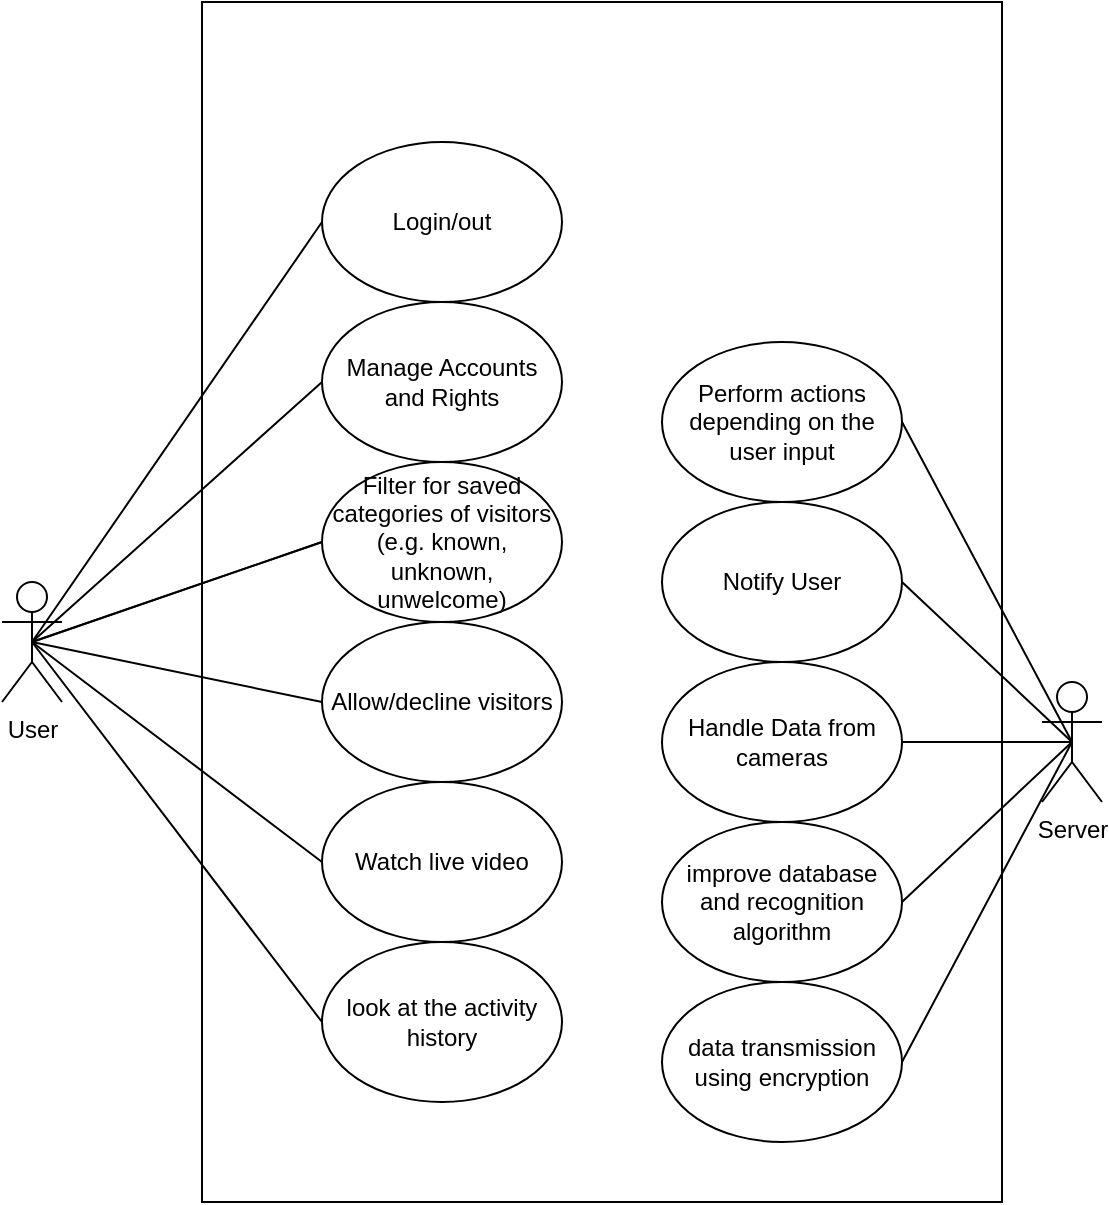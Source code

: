 <mxfile version="13.8.1" type="github" pages="2">
  <diagram id="bYf_z_Dx9YxHH0gDHYE4" name="Use_Case_Diagram">
    <mxGraphModel dx="1081" dy="2054" grid="1" gridSize="10" guides="1" tooltips="1" connect="1" arrows="1" fold="1" page="1" pageScale="1" pageWidth="827" pageHeight="1169" math="0" shadow="0">
      <root>
        <mxCell id="0" />
        <mxCell id="1" parent="0" />
        <mxCell id="bB5sSIjRtoqtylgc28R9-1" value="" style="rounded=0;whiteSpace=wrap;html=1;" vertex="1" parent="1">
          <mxGeometry x="270" y="-50" width="400" height="600" as="geometry" />
        </mxCell>
        <mxCell id="KXQqL6VoU0fM70NLtaIS-1" value="Server" style="shape=umlActor;verticalLabelPosition=bottom;verticalAlign=top;html=1;outlineConnect=0;" parent="1" vertex="1">
          <mxGeometry x="690" y="290" width="30" height="60" as="geometry" />
        </mxCell>
        <mxCell id="KXQqL6VoU0fM70NLtaIS-12" value="Notify User" style="ellipse;whiteSpace=wrap;html=1;" parent="1" vertex="1">
          <mxGeometry x="500" y="200" width="120" height="80" as="geometry" />
        </mxCell>
        <mxCell id="KXQqL6VoU0fM70NLtaIS-13" value="Handle Data from cameras" style="ellipse;whiteSpace=wrap;html=1;" parent="1" vertex="1">
          <mxGeometry x="500" y="280" width="120" height="80" as="geometry" />
        </mxCell>
        <mxCell id="KXQqL6VoU0fM70NLtaIS-16" value="" style="endArrow=none;html=1;exitX=1;exitY=0.5;exitDx=0;exitDy=0;entryX=0.5;entryY=0.5;entryDx=0;entryDy=0;entryPerimeter=0;" parent="1" source="KXQqL6VoU0fM70NLtaIS-23" target="KXQqL6VoU0fM70NLtaIS-1" edge="1">
          <mxGeometry width="50" height="50" relative="1" as="geometry">
            <mxPoint x="620" y="390" as="sourcePoint" />
            <mxPoint x="775" y="600" as="targetPoint" />
          </mxGeometry>
        </mxCell>
        <mxCell id="KXQqL6VoU0fM70NLtaIS-21" value="" style="endArrow=none;html=1;exitX=0.5;exitY=0.5;exitDx=0;exitDy=0;exitPerimeter=0;entryX=1;entryY=0.5;entryDx=0;entryDy=0;" parent="1" source="KXQqL6VoU0fM70NLtaIS-1" target="KXQqL6VoU0fM70NLtaIS-13" edge="1">
          <mxGeometry width="50" height="50" relative="1" as="geometry">
            <mxPoint x="195" y="380" as="sourcePoint" />
            <mxPoint x="360.0" y="180" as="targetPoint" />
          </mxGeometry>
        </mxCell>
        <mxCell id="KXQqL6VoU0fM70NLtaIS-22" value="" style="endArrow=none;html=1;exitX=0.5;exitY=0.5;exitDx=0;exitDy=0;exitPerimeter=0;entryX=1;entryY=0.5;entryDx=0;entryDy=0;" parent="1" source="KXQqL6VoU0fM70NLtaIS-1" target="KXQqL6VoU0fM70NLtaIS-12" edge="1">
          <mxGeometry width="50" height="50" relative="1" as="geometry">
            <mxPoint x="205" y="390" as="sourcePoint" />
            <mxPoint x="370.0" y="190" as="targetPoint" />
          </mxGeometry>
        </mxCell>
        <mxCell id="KXQqL6VoU0fM70NLtaIS-23" value="improve database and recognition algorithm" style="ellipse;whiteSpace=wrap;html=1;" parent="1" vertex="1">
          <mxGeometry x="500" y="360" width="120" height="80" as="geometry" />
        </mxCell>
        <mxCell id="KXQqL6VoU0fM70NLtaIS-24" value="data transmission using encryption" style="ellipse;whiteSpace=wrap;html=1;" parent="1" vertex="1">
          <mxGeometry x="500" y="440" width="120" height="80" as="geometry" />
        </mxCell>
        <mxCell id="KXQqL6VoU0fM70NLtaIS-25" value="" style="endArrow=none;html=1;exitX=1;exitY=0.5;exitDx=0;exitDy=0;entryX=0.5;entryY=0.5;entryDx=0;entryDy=0;entryPerimeter=0;" parent="1" source="KXQqL6VoU0fM70NLtaIS-24" target="KXQqL6VoU0fM70NLtaIS-1" edge="1">
          <mxGeometry width="50" height="50" relative="1" as="geometry">
            <mxPoint x="630.0" y="370" as="sourcePoint" />
            <mxPoint x="715.0" y="330" as="targetPoint" />
          </mxGeometry>
        </mxCell>
        <mxCell id="KXQqL6VoU0fM70NLtaIS-28" value="Perform actions depending on the user input" style="ellipse;whiteSpace=wrap;html=1;" parent="1" vertex="1">
          <mxGeometry x="500" y="120" width="120" height="80" as="geometry" />
        </mxCell>
        <mxCell id="KXQqL6VoU0fM70NLtaIS-29" value="" style="endArrow=none;html=1;entryX=1;entryY=0.5;entryDx=0;entryDy=0;exitX=0.5;exitY=0.5;exitDx=0;exitDy=0;exitPerimeter=0;" parent="1" source="KXQqL6VoU0fM70NLtaIS-1" target="KXQqL6VoU0fM70NLtaIS-28" edge="1">
          <mxGeometry width="50" height="50" relative="1" as="geometry">
            <mxPoint x="700" y="320" as="sourcePoint" />
            <mxPoint x="630" y="210" as="targetPoint" />
          </mxGeometry>
        </mxCell>
        <mxCell id="bB5sSIjRtoqtylgc28R9-3" value="Login/out" style="ellipse;whiteSpace=wrap;html=1;" vertex="1" parent="1">
          <mxGeometry x="330" y="20" width="120" height="80" as="geometry" />
        </mxCell>
        <mxCell id="bB5sSIjRtoqtylgc28R9-5" value="Watch live video" style="ellipse;whiteSpace=wrap;html=1;" vertex="1" parent="1">
          <mxGeometry x="330" y="340" width="120" height="80" as="geometry" />
        </mxCell>
        <mxCell id="bB5sSIjRtoqtylgc28R9-6" value="look at the activity history" style="ellipse;whiteSpace=wrap;html=1;" vertex="1" parent="1">
          <mxGeometry x="330" y="420" width="120" height="80" as="geometry" />
        </mxCell>
        <mxCell id="bB5sSIjRtoqtylgc28R9-7" value="Allow/decline visitors" style="ellipse;whiteSpace=wrap;html=1;" vertex="1" parent="1">
          <mxGeometry x="330" y="260" width="120" height="80" as="geometry" />
        </mxCell>
        <mxCell id="bB5sSIjRtoqtylgc28R9-11" value="" style="endArrow=none;html=1;exitX=0.5;exitY=0.5;exitDx=0;exitDy=0;exitPerimeter=0;entryX=0;entryY=0.5;entryDx=0;entryDy=0;" edge="1" parent="1" source="bB5sSIjRtoqtylgc28R9-8" target="bB5sSIjRtoqtylgc28R9-3">
          <mxGeometry width="50" height="50" relative="1" as="geometry">
            <mxPoint x="440" y="380" as="sourcePoint" />
            <mxPoint x="490" y="330" as="targetPoint" />
          </mxGeometry>
        </mxCell>
        <mxCell id="bB5sSIjRtoqtylgc28R9-13" value="" style="endArrow=none;html=1;entryX=0;entryY=0.5;entryDx=0;entryDy=0;exitX=0.5;exitY=0.5;exitDx=0;exitDy=0;exitPerimeter=0;" edge="1" parent="1" source="bB5sSIjRtoqtylgc28R9-8" target="bB5sSIjRtoqtylgc28R9-4">
          <mxGeometry width="50" height="50" relative="1" as="geometry">
            <mxPoint x="140" y="320" as="sourcePoint" />
            <mxPoint x="320.0" y="140" as="targetPoint" />
          </mxGeometry>
        </mxCell>
        <mxCell id="bB5sSIjRtoqtylgc28R9-14" value="" style="endArrow=none;html=1;exitX=0.5;exitY=0.5;exitDx=0;exitDy=0;exitPerimeter=0;entryX=0;entryY=0.5;entryDx=0;entryDy=0;" edge="1" parent="1" source="bB5sSIjRtoqtylgc28R9-8" target="bB5sSIjRtoqtylgc28R9-7">
          <mxGeometry width="50" height="50" relative="1" as="geometry">
            <mxPoint x="165" y="350" as="sourcePoint" />
            <mxPoint x="330.0" y="150" as="targetPoint" />
          </mxGeometry>
        </mxCell>
        <mxCell id="bB5sSIjRtoqtylgc28R9-15" value="" style="endArrow=none;html=1;exitX=0.5;exitY=0.5;exitDx=0;exitDy=0;exitPerimeter=0;entryX=0;entryY=0.5;entryDx=0;entryDy=0;" edge="1" parent="1" source="bB5sSIjRtoqtylgc28R9-8" target="bB5sSIjRtoqtylgc28R9-5">
          <mxGeometry width="50" height="50" relative="1" as="geometry">
            <mxPoint x="175" y="360" as="sourcePoint" />
            <mxPoint x="340.0" y="160" as="targetPoint" />
          </mxGeometry>
        </mxCell>
        <mxCell id="bB5sSIjRtoqtylgc28R9-16" value="" style="endArrow=none;html=1;exitX=0.5;exitY=0.5;exitDx=0;exitDy=0;exitPerimeter=0;entryX=0;entryY=0.5;entryDx=0;entryDy=0;" edge="1" parent="1" source="bB5sSIjRtoqtylgc28R9-8" target="bB5sSIjRtoqtylgc28R9-6">
          <mxGeometry width="50" height="50" relative="1" as="geometry">
            <mxPoint x="185" y="370" as="sourcePoint" />
            <mxPoint x="350.0" y="170" as="targetPoint" />
          </mxGeometry>
        </mxCell>
        <mxCell id="bB5sSIjRtoqtylgc28R9-23" value="" style="endArrow=none;html=1;entryX=0;entryY=0.5;entryDx=0;entryDy=0;exitX=0.5;exitY=0.5;exitDx=0;exitDy=0;exitPerimeter=0;" edge="1" parent="1" source="bB5sSIjRtoqtylgc28R9-8" target="bB5sSIjRtoqtylgc28R9-22">
          <mxGeometry width="50" height="50" relative="1" as="geometry">
            <mxPoint x="140" y="320" as="sourcePoint" />
            <mxPoint x="310" y="210" as="targetPoint" />
          </mxGeometry>
        </mxCell>
        <mxCell id="bB5sSIjRtoqtylgc28R9-8" value="User" style="shape=umlActor;verticalLabelPosition=bottom;verticalAlign=top;html=1;outlineConnect=0;" vertex="1" parent="1">
          <mxGeometry x="170" y="240" width="30" height="60" as="geometry" />
        </mxCell>
        <mxCell id="bB5sSIjRtoqtylgc28R9-4" value="Manage Accounts and Rights" style="ellipse;whiteSpace=wrap;html=1;" vertex="1" parent="1">
          <mxGeometry x="330" y="100" width="120" height="80" as="geometry" />
        </mxCell>
        <mxCell id="bB5sSIjRtoqtylgc28R9-22" value="Filter for saved categories of visitors (e.g. known, unknown, unwelcome)" style="ellipse;whiteSpace=wrap;html=1;" vertex="1" parent="1">
          <mxGeometry x="330" y="180" width="120" height="80" as="geometry" />
        </mxCell>
        <mxCell id="UfY7HnvDP1MFiJrExTSl-3" value="" style="endArrow=none;html=1;entryX=0;entryY=0.5;entryDx=0;entryDy=0;exitX=0.5;exitY=0.5;exitDx=0;exitDy=0;exitPerimeter=0;" edge="1" parent="1" source="bB5sSIjRtoqtylgc28R9-8" target="bB5sSIjRtoqtylgc28R9-22">
          <mxGeometry width="50" height="50" relative="1" as="geometry">
            <mxPoint x="165" y="320" as="sourcePoint" />
            <mxPoint x="350.0" y="140" as="targetPoint" />
          </mxGeometry>
        </mxCell>
      </root>
    </mxGraphModel>
  </diagram>
  <diagram id="51uBncpZeKGi5nlefZB6" name="Activity_Diagram_Manage_Accounts">
    <mxGraphModel dx="766" dy="627" grid="1" gridSize="10" guides="1" tooltips="1" connect="1" arrows="1" fold="1" page="1" pageScale="1" pageWidth="827" pageHeight="1169" math="0" shadow="0">
      <root>
        <mxCell id="MIjQvJClVpNPJ3KCYoKW-0" />
        <mxCell id="MIjQvJClVpNPJ3KCYoKW-1" parent="MIjQvJClVpNPJ3KCYoKW-0" />
        <mxCell id="uPn5avV3h4MO-AuFN-KD-0" value="Manage Accounts and Rights" style="ellipse;whiteSpace=wrap;html=1;" vertex="1" parent="MIjQvJClVpNPJ3KCYoKW-1">
          <mxGeometry x="220" y="10" width="120" height="80" as="geometry" />
        </mxCell>
        <mxCell id="uPn5avV3h4MO-AuFN-KD-1" value="add account" style="ellipse;whiteSpace=wrap;html=1;" vertex="1" parent="MIjQvJClVpNPJ3KCYoKW-1">
          <mxGeometry x="158" y="250" width="120" height="80" as="geometry" />
        </mxCell>
        <mxCell id="uPn5avV3h4MO-AuFN-KD-2" value="add rights" style="ellipse;whiteSpace=wrap;html=1;" vertex="1" parent="MIjQvJClVpNPJ3KCYoKW-1">
          <mxGeometry x="282" y="250" width="120" height="80" as="geometry" />
        </mxCell>
        <mxCell id="uPn5avV3h4MO-AuFN-KD-3" value="delete account" style="ellipse;whiteSpace=wrap;html=1;" vertex="1" parent="MIjQvJClVpNPJ3KCYoKW-1">
          <mxGeometry x="38" y="250" width="120" height="80" as="geometry" />
        </mxCell>
        <mxCell id="uPn5avV3h4MO-AuFN-KD-4" value="save configuration" style="ellipse;whiteSpace=wrap;html=1;" vertex="1" parent="MIjQvJClVpNPJ3KCYoKW-1">
          <mxGeometry x="220" y="420" width="120" height="80" as="geometry" />
        </mxCell>
        <mxCell id="uPn5avV3h4MO-AuFN-KD-5" value="remove rights" style="ellipse;whiteSpace=wrap;html=1;" vertex="1" parent="MIjQvJClVpNPJ3KCYoKW-1">
          <mxGeometry x="402" y="250" width="120" height="80" as="geometry" />
        </mxCell>
        <mxCell id="uPn5avV3h4MO-AuFN-KD-6" value="show error message" style="ellipse;whiteSpace=wrap;html=1;" vertex="1" parent="MIjQvJClVpNPJ3KCYoKW-1">
          <mxGeometry x="562" y="250" width="120" height="80" as="geometry" />
        </mxCell>
        <mxCell id="uPn5avV3h4MO-AuFN-KD-7" value="User has needed (write) rights?" style="ellipse;whiteSpace=wrap;html=1;" vertex="1" parent="MIjQvJClVpNPJ3KCYoKW-1">
          <mxGeometry x="220" y="110" width="120" height="80" as="geometry" />
        </mxCell>
        <mxCell id="uPn5avV3h4MO-AuFN-KD-42" value="" style="endArrow=classic;html=1;entryX=0.5;entryY=0;entryDx=0;entryDy=0;" edge="1" parent="MIjQvJClVpNPJ3KCYoKW-1" target="uPn5avV3h4MO-AuFN-KD-5">
          <mxGeometry width="50" height="50" relative="1" as="geometry">
            <mxPoint x="280" y="230" as="sourcePoint" />
            <mxPoint x="410" y="310" as="targetPoint" />
          </mxGeometry>
        </mxCell>
        <mxCell id="uPn5avV3h4MO-AuFN-KD-48" value="" style="endArrow=classic;html=1;entryX=0.5;entryY=0;entryDx=0;entryDy=0;" edge="1" parent="MIjQvJClVpNPJ3KCYoKW-1" target="uPn5avV3h4MO-AuFN-KD-2">
          <mxGeometry width="50" height="50" relative="1" as="geometry">
            <mxPoint x="280" y="230" as="sourcePoint" />
            <mxPoint x="410" y="310" as="targetPoint" />
          </mxGeometry>
        </mxCell>
        <mxCell id="uPn5avV3h4MO-AuFN-KD-54" value="" style="endArrow=classic;html=1;entryX=0.5;entryY=0;entryDx=0;entryDy=0;" edge="1" parent="MIjQvJClVpNPJ3KCYoKW-1" target="uPn5avV3h4MO-AuFN-KD-1">
          <mxGeometry width="50" height="50" relative="1" as="geometry">
            <mxPoint x="280" y="230" as="sourcePoint" />
            <mxPoint x="410" y="310" as="targetPoint" />
          </mxGeometry>
        </mxCell>
        <mxCell id="uPn5avV3h4MO-AuFN-KD-56" value="" style="endArrow=classic;html=1;entryX=0.5;entryY=0;entryDx=0;entryDy=0;" edge="1" parent="MIjQvJClVpNPJ3KCYoKW-1" target="uPn5avV3h4MO-AuFN-KD-3">
          <mxGeometry width="50" height="50" relative="1" as="geometry">
            <mxPoint x="280" y="230" as="sourcePoint" />
            <mxPoint x="430" y="330.0" as="targetPoint" />
          </mxGeometry>
        </mxCell>
        <mxCell id="uPn5avV3h4MO-AuFN-KD-57" value="" style="endArrow=classic;html=1;exitX=0.5;exitY=1;exitDx=0;exitDy=0;entryX=0.5;entryY=0;entryDx=0;entryDy=0;" edge="1" parent="MIjQvJClVpNPJ3KCYoKW-1" source="uPn5avV3h4MO-AuFN-KD-3" target="uPn5avV3h4MO-AuFN-KD-4">
          <mxGeometry width="50" height="50" relative="1" as="geometry">
            <mxPoint x="390" y="390.0" as="sourcePoint" />
            <mxPoint x="440" y="340.0" as="targetPoint" />
          </mxGeometry>
        </mxCell>
        <mxCell id="uPn5avV3h4MO-AuFN-KD-58" value="" style="endArrow=classic;html=1;exitX=0.5;exitY=1;exitDx=0;exitDy=0;entryX=0.5;entryY=0;entryDx=0;entryDy=0;" edge="1" parent="MIjQvJClVpNPJ3KCYoKW-1" source="uPn5avV3h4MO-AuFN-KD-1" target="uPn5avV3h4MO-AuFN-KD-4">
          <mxGeometry width="50" height="50" relative="1" as="geometry">
            <mxPoint x="400" y="400.0" as="sourcePoint" />
            <mxPoint x="450" y="350.0" as="targetPoint" />
          </mxGeometry>
        </mxCell>
        <mxCell id="uPn5avV3h4MO-AuFN-KD-59" value="" style="endArrow=classic;html=1;exitX=0.5;exitY=1;exitDx=0;exitDy=0;entryX=0.5;entryY=0;entryDx=0;entryDy=0;" edge="1" parent="MIjQvJClVpNPJ3KCYoKW-1" source="uPn5avV3h4MO-AuFN-KD-2" target="uPn5avV3h4MO-AuFN-KD-4">
          <mxGeometry width="50" height="50" relative="1" as="geometry">
            <mxPoint x="410" y="410.0" as="sourcePoint" />
            <mxPoint x="460" y="360.0" as="targetPoint" />
          </mxGeometry>
        </mxCell>
        <mxCell id="uPn5avV3h4MO-AuFN-KD-60" value="" style="endArrow=classic;html=1;exitX=0.5;exitY=1;exitDx=0;exitDy=0;entryX=0.5;entryY=0;entryDx=0;entryDy=0;" edge="1" parent="MIjQvJClVpNPJ3KCYoKW-1" source="uPn5avV3h4MO-AuFN-KD-5" target="uPn5avV3h4MO-AuFN-KD-4">
          <mxGeometry width="50" height="50" relative="1" as="geometry">
            <mxPoint x="420" y="420.0" as="sourcePoint" />
            <mxPoint x="470" y="370.0" as="targetPoint" />
          </mxGeometry>
        </mxCell>
        <object label="" id="uPn5avV3h4MO-AuFN-KD-61">
          <mxCell style="endArrow=none;html=1;exitX=0.5;exitY=1;exitDx=0;exitDy=0;" edge="1" parent="MIjQvJClVpNPJ3KCYoKW-1" source="uPn5avV3h4MO-AuFN-KD-7">
            <mxGeometry width="50" height="50" relative="1" as="geometry">
              <mxPoint x="360" y="360" as="sourcePoint" />
              <mxPoint x="280" y="230" as="targetPoint" />
            </mxGeometry>
          </mxCell>
        </object>
        <mxCell id="uPn5avV3h4MO-AuFN-KD-62" value="Yes" style="text;html=1;strokeColor=none;fillColor=none;align=center;verticalAlign=middle;whiteSpace=wrap;rounded=0;" vertex="1" parent="MIjQvJClVpNPJ3KCYoKW-1">
          <mxGeometry x="282" y="200" width="40" height="20" as="geometry" />
        </mxCell>
        <mxCell id="uPn5avV3h4MO-AuFN-KD-65" value="View Accounts" style="ellipse;whiteSpace=wrap;html=1;" vertex="1" parent="MIjQvJClVpNPJ3KCYoKW-1">
          <mxGeometry x="360" y="545" width="120" height="80" as="geometry" />
        </mxCell>
        <mxCell id="uPn5avV3h4MO-AuFN-KD-66" value="No" style="text;html=1;strokeColor=none;fillColor=none;align=center;verticalAlign=middle;whiteSpace=wrap;rounded=0;" vertex="1" parent="MIjQvJClVpNPJ3KCYoKW-1">
          <mxGeometry x="620" y="210" width="40" height="20" as="geometry" />
        </mxCell>
        <object label="" id="uPn5avV3h4MO-AuFN-KD-67">
          <mxCell style="endArrow=none;html=1;exitX=0.5;exitY=1;exitDx=0;exitDy=0;" edge="1" parent="MIjQvJClVpNPJ3KCYoKW-1" source="uPn5avV3h4MO-AuFN-KD-7">
            <mxGeometry width="50" height="50" relative="1" as="geometry">
              <mxPoint x="290" y="200" as="sourcePoint" />
              <mxPoint x="620" y="190" as="targetPoint" />
            </mxGeometry>
          </mxCell>
        </object>
        <object label="" id="uPn5avV3h4MO-AuFN-KD-68">
          <mxCell style="endArrow=none;html=1;entryX=0.5;entryY=0;entryDx=0;entryDy=0;" edge="1" parent="MIjQvJClVpNPJ3KCYoKW-1" target="uPn5avV3h4MO-AuFN-KD-6">
            <mxGeometry width="50" height="50" relative="1" as="geometry">
              <mxPoint x="622" y="190" as="sourcePoint" />
              <mxPoint x="300" y="250.0" as="targetPoint" />
            </mxGeometry>
          </mxCell>
        </object>
        <mxCell id="iclMmv0nS1doL0X6kXzv-0" value="" style="endArrow=classic;html=1;exitX=0.5;exitY=1;exitDx=0;exitDy=0;entryX=0.5;entryY=0;entryDx=0;entryDy=0;" edge="1" parent="MIjQvJClVpNPJ3KCYoKW-1" source="uPn5avV3h4MO-AuFN-KD-4" target="uPn5avV3h4MO-AuFN-KD-65">
          <mxGeometry width="50" height="50" relative="1" as="geometry">
            <mxPoint x="360" y="540" as="sourcePoint" />
            <mxPoint x="410" y="490" as="targetPoint" />
          </mxGeometry>
        </mxCell>
        <mxCell id="iclMmv0nS1doL0X6kXzv-2" value="" style="endArrow=classic;html=1;exitX=0.5;exitY=1;exitDx=0;exitDy=0;entryX=0.5;entryY=0;entryDx=0;entryDy=0;" edge="1" parent="MIjQvJClVpNPJ3KCYoKW-1" source="uPn5avV3h4MO-AuFN-KD-6" target="uPn5avV3h4MO-AuFN-KD-65">
          <mxGeometry width="50" height="50" relative="1" as="geometry">
            <mxPoint x="360" y="540" as="sourcePoint" />
            <mxPoint x="410" y="490" as="targetPoint" />
          </mxGeometry>
        </mxCell>
        <mxCell id="iclMmv0nS1doL0X6kXzv-3" value="" style="endArrow=classic;html=1;exitX=0.5;exitY=1;exitDx=0;exitDy=0;entryX=0.5;entryY=0;entryDx=0;entryDy=0;" edge="1" parent="MIjQvJClVpNPJ3KCYoKW-1" source="uPn5avV3h4MO-AuFN-KD-0" target="uPn5avV3h4MO-AuFN-KD-7">
          <mxGeometry width="50" height="50" relative="1" as="geometry">
            <mxPoint x="360" y="290" as="sourcePoint" />
            <mxPoint x="410" y="240" as="targetPoint" />
          </mxGeometry>
        </mxCell>
        <mxCell id="iclMmv0nS1doL0X6kXzv-4" value="preassumption: user has entered the account dialog" style="text;html=1;strokeColor=none;fillColor=none;align=center;verticalAlign=middle;whiteSpace=wrap;rounded=0;" vertex="1" parent="MIjQvJClVpNPJ3KCYoKW-1">
          <mxGeometry x="30" y="40" width="130" height="20" as="geometry" />
        </mxCell>
      </root>
    </mxGraphModel>
  </diagram>
</mxfile>
